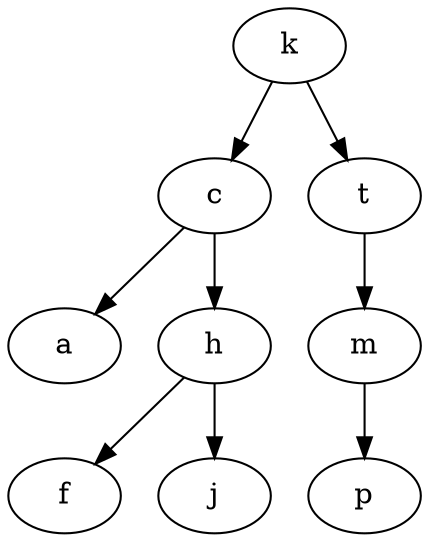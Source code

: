 strict digraph G {
rankdir=TB;
k0 [label=k];
c0 [label=c];
k0 -> c0;
a0 [label=a];
c0 -> a0;
h0 [label=h];
c0 -> h0;
f0 [label=f];
h0 -> f0;
j0 [label=j];
h0 -> j0;
t0 [label=t];
k0 -> t0;
m0 [label=m];
t0 -> m0;
p0 [label=p];
m0 -> p0;
}
